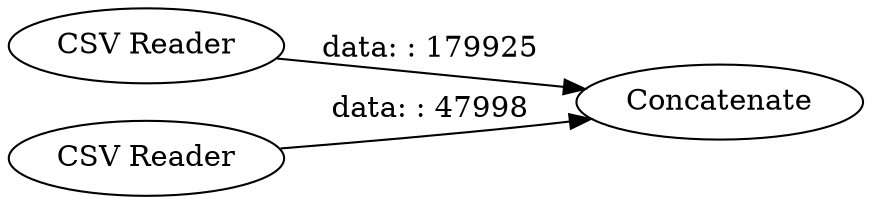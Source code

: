 digraph {
	"-8563288293289924434_3" [label="CSV Reader"]
	"-8563288293289924434_1" [label="CSV Reader"]
	"-8563288293289924434_2" [label=Concatenate]
	"-8563288293289924434_3" -> "-8563288293289924434_2" [label="data: : 179925"]
	"-8563288293289924434_1" -> "-8563288293289924434_2" [label="data: : 47998"]
	rankdir=LR
}
